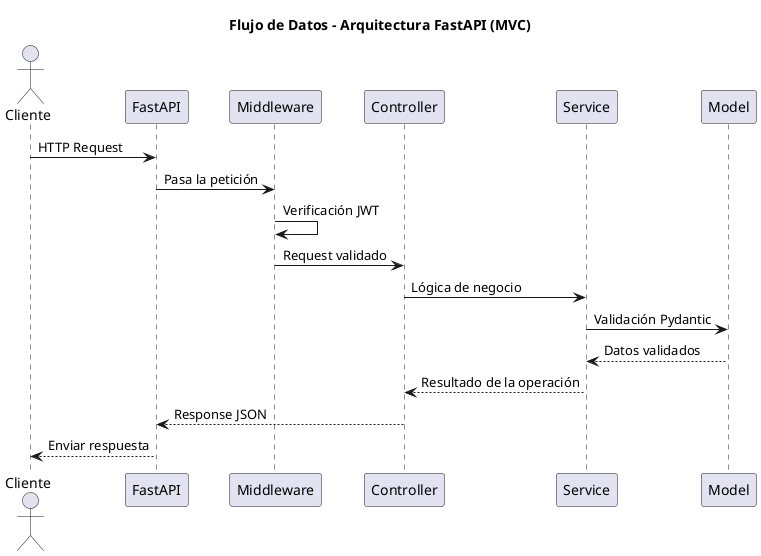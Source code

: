 @startuml3
title Flujo de Datos - Arquitectura FastAPI (MVC)

actor Cliente

Cliente -> FastAPI : HTTP Request
FastAPI -> Middleware : Pasa la petición
Middleware -> Middleware : Verificación JWT
Middleware -> Controller : Request validado
Controller -> Service : Lógica de negocio
Service -> Model : Validación Pydantic
Model --> Service : Datos validados
Service --> Controller : Resultado de la operación
Controller --> FastAPI : Response JSON
FastAPI --> Cliente : Enviar respuesta

@enduml
